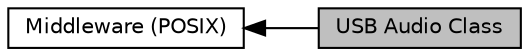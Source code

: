 digraph "USB Audio Class"
{
  edge [fontname="Helvetica",fontsize="10",labelfontname="Helvetica",labelfontsize="10"];
  node [fontname="Helvetica",fontsize="10",shape=box];
  rankdir=LR;
  Node1 [label="USB Audio Class",height=0.2,width=0.4,color="black", fillcolor="grey75", style="filled", fontcolor="black",tooltip="Very basic USB Audio Class descriptor parser."];
  Node2 [label="Middleware (POSIX)",height=0.2,width=0.4,color="black", fillcolor="white", style="filled",URL="$d1/dc5/group__R__SW__PKG__93__POSIX__MIDDLEWARE.html",tooltip="POSIX interface middleware."];
  Node2->Node1 [shape=plaintext, dir="back", style="solid"];
}
